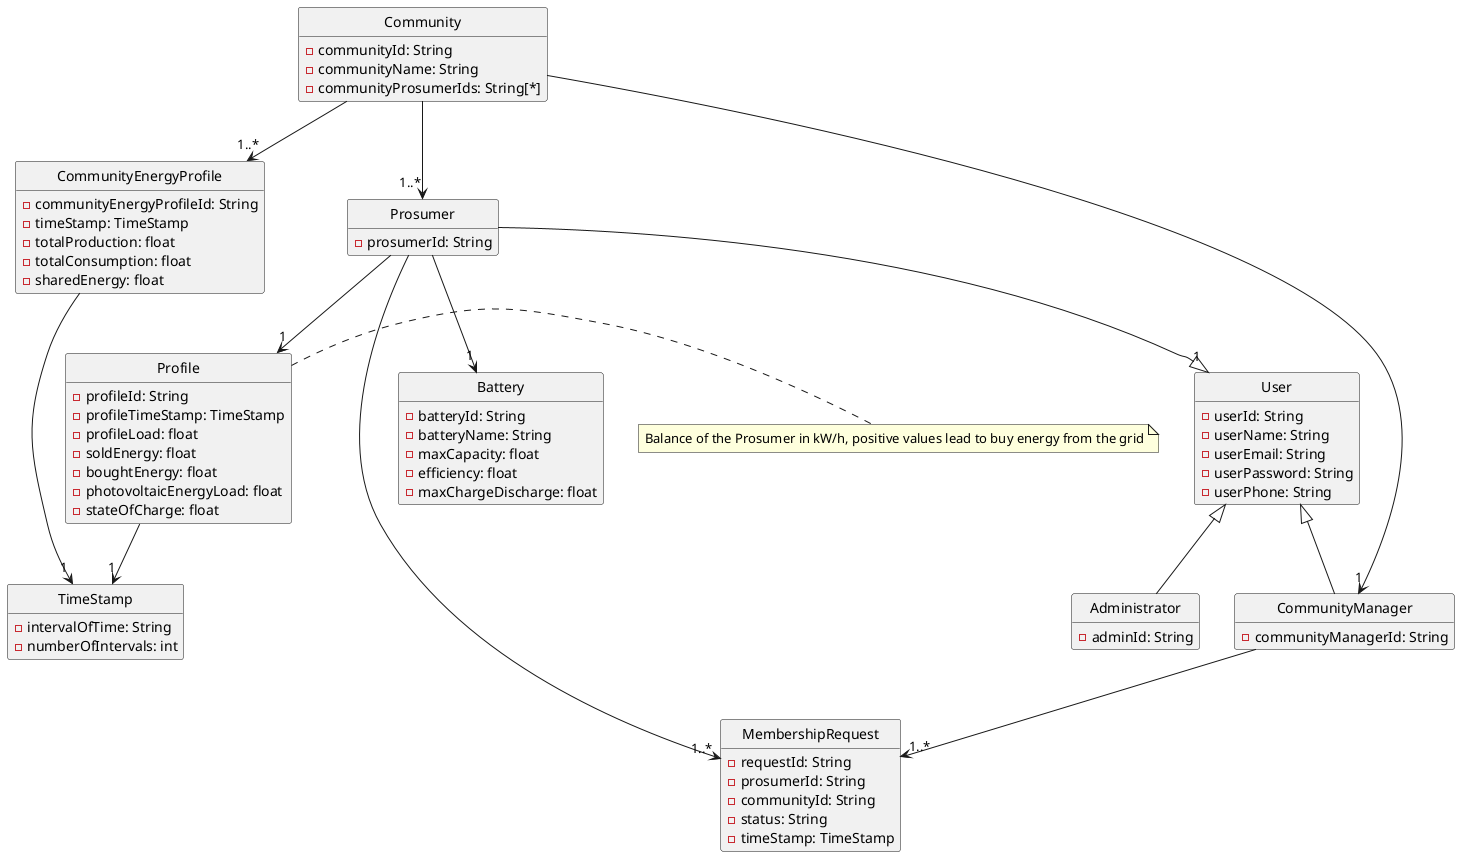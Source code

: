 @startuml
skinparam style strictuml
hide methods

' Classes from DDD aggregates
class Prosumer {
  - prosumerId: String
}

class Profile {
  - profileId: String
  - profileTimeStamp: TimeStamp
  - profileLoad: float
  - soldEnergy: float
  - boughtEnergy: float
  - photovoltaicEnergyLoad: float
  - stateOfCharge: float
}

class User {
  - userId: String
  - userName: String
  - userEmail: String
  - userPassword: String
  - userPhone: String
}

class Administrator {
  - adminId: String
}

class CommunityManager {
  - communityManagerId: String
}

class Battery {
  - batteryId: String
  - batteryName: String
  - maxCapacity: float
  - efficiency: float
  - maxChargeDischarge: float
}

class Community {
  - communityId: String
  - communityName: String
  - communityProsumerIds: String[*]
}

class MembershipRequest {
  - requestId: String
  - prosumerId: String
  - communityId: String
  - status: String
  - timeStamp: TimeStamp
}

class CommunityEnergyProfile {
  - communityEnergyProfileId: String
  - timeStamp: TimeStamp
  - totalProduction: float
  - totalConsumption: float
  - sharedEnergy: float
}

class TimeStamp {
  - intervalOfTime: String
  - numberOfIntervals: int
}

' Relationships
Prosumer --> "1" Profile
Prosumer --> "1" Battery
Prosumer --|> "1" User
Prosumer --> "1..*" MembershipRequest

Profile --> "1" TimeStamp

User <|-- Administrator
User <|-- CommunityManager

Community --> "1..*" Prosumer
Community --> "1" CommunityManager
Community --> "1..*" CommunityEnergyProfile
CommunityManager --> "1..*" MembershipRequest

CommunityEnergyProfile --> "1" TimeStamp

note right of Profile: Balance of the Prosumer in kW/h, positive values lead to buy energy from the grid

@enduml
